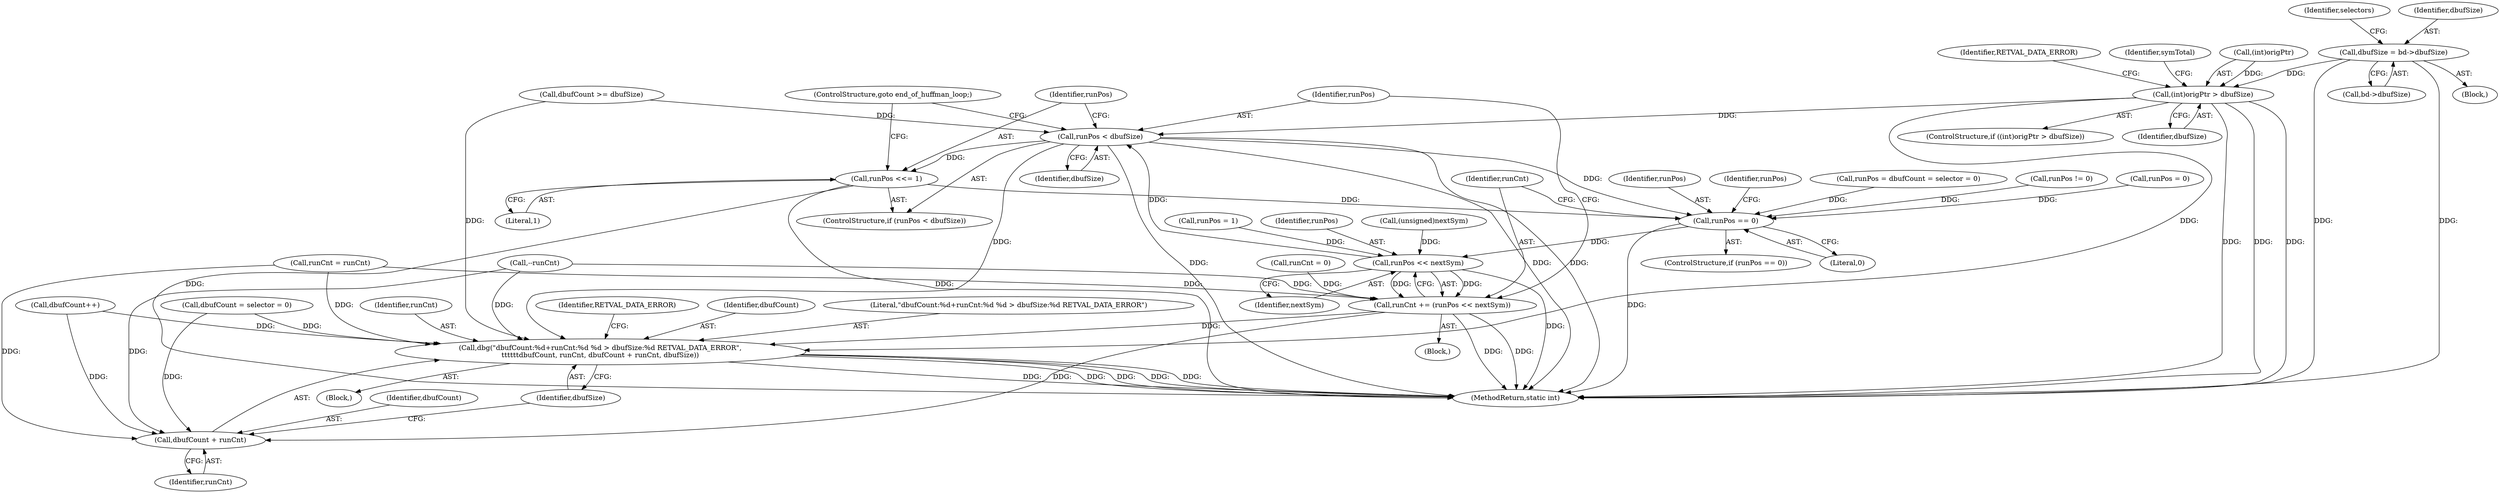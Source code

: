 digraph "0_busybox_0402cb32df015d9372578e3db27db47b33d5c7b0@pointer" {
"1000190" [label="(Call,dbufSize = bd->dbufSize)"];
"1000259" [label="(Call,(int)origPtr > dbufSize)"];
"1000939" [label="(Call,runPos < dbufSize)"];
"1000923" [label="(Call,runPos == 0)"];
"1000935" [label="(Call,runPos << nextSym)"];
"1000933" [label="(Call,runCnt += (runPos << nextSym))"];
"1000946" [label="(Call,dbg(\"dbufCount:%d+runCnt:%d %d > dbufSize:%d RETVAL_DATA_ERROR\",\n\t\t\t\t\t\tdbufCount, runCnt, dbufCount + runCnt, dbufSize))"];
"1000950" [label="(Call,dbufCount + runCnt)"];
"1000942" [label="(Call,runPos <<= 1)"];
"1000939" [label="(Call,runPos < dbufSize)"];
"1000175" [label="(Call,runCnt = runCnt)"];
"1000935" [label="(Call,runPos << nextSym)"];
"1000259" [label="(Call,(int)origPtr > dbufSize)"];
"1000922" [label="(ControlStructure,if (runPos == 0))"];
"1000925" [label="(Literal,0)"];
"1000952" [label="(Identifier,runCnt)"];
"1000951" [label="(Identifier,dbufCount)"];
"1000955" [label="(Identifier,RETVAL_DATA_ERROR)"];
"1000993" [label="(Call,--runCnt)"];
"1000948" [label="(Identifier,dbufCount)"];
"1000957" [label="(Call,runPos != 0)"];
"1001173" [label="(MethodReturn,static int)"];
"1000930" [label="(Call,runCnt = 0)"];
"1000923" [label="(Call,runPos == 0)"];
"1000265" [label="(Identifier,RETVAL_DATA_ERROR)"];
"1000267" [label="(Identifier,symTotal)"];
"1000729" [label="(Call,dbufCount = selector = 0)"];
"1000258" [label="(ControlStructure,if ((int)origPtr > dbufSize))"];
"1000946" [label="(Call,dbg(\"dbufCount:%d+runCnt:%d %d > dbufSize:%d RETVAL_DATA_ERROR\",\n\t\t\t\t\t\tdbufCount, runCnt, dbufCount + runCnt, dbufSize))"];
"1000945" [label="(ControlStructure,goto end_of_huffman_loop;)"];
"1000192" [label="(Call,bd->dbufSize)"];
"1000936" [label="(Identifier,runPos)"];
"1000260" [label="(Call,(int)origPtr)"];
"1000934" [label="(Identifier,runCnt)"];
"1000937" [label="(Identifier,nextSym)"];
"1000953" [label="(Identifier,dbufSize)"];
"1000940" [label="(Identifier,runPos)"];
"1001024" [label="(Call,dbufCount >= dbufSize)"];
"1000947" [label="(Literal,\"dbufCount:%d+runCnt:%d %d > dbufSize:%d RETVAL_DATA_ERROR\")"];
"1001004" [label="(Call,runPos = 0)"];
"1000950" [label="(Call,dbufCount + runCnt)"];
"1000942" [label="(Call,runPos <<= 1)"];
"1001051" [label="(Call,dbufCount++)"];
"1000933" [label="(Call,runCnt += (runPos << nextSym))"];
"1000196" [label="(Identifier,selectors)"];
"1000917" [label="(Call,(unsigned)nextSym)"];
"1000263" [label="(Identifier,dbufSize)"];
"1000927" [label="(Call,runPos = 1)"];
"1000924" [label="(Identifier,runPos)"];
"1000941" [label="(Identifier,dbufSize)"];
"1000928" [label="(Identifier,runPos)"];
"1000191" [label="(Identifier,dbufSize)"];
"1000943" [label="(Identifier,runPos)"];
"1000949" [label="(Identifier,runCnt)"];
"1000944" [label="(Literal,1)"];
"1000727" [label="(Call,runPos = dbufCount = selector = 0)"];
"1000159" [label="(Block,)"];
"1000735" [label="(Block,)"];
"1000938" [label="(ControlStructure,if (runPos < dbufSize))"];
"1000190" [label="(Call,dbufSize = bd->dbufSize)"];
"1000921" [label="(Block,)"];
"1000190" -> "1000159"  [label="AST: "];
"1000190" -> "1000192"  [label="CFG: "];
"1000191" -> "1000190"  [label="AST: "];
"1000192" -> "1000190"  [label="AST: "];
"1000196" -> "1000190"  [label="CFG: "];
"1000190" -> "1001173"  [label="DDG: "];
"1000190" -> "1001173"  [label="DDG: "];
"1000190" -> "1000259"  [label="DDG: "];
"1000259" -> "1000258"  [label="AST: "];
"1000259" -> "1000263"  [label="CFG: "];
"1000260" -> "1000259"  [label="AST: "];
"1000263" -> "1000259"  [label="AST: "];
"1000265" -> "1000259"  [label="CFG: "];
"1000267" -> "1000259"  [label="CFG: "];
"1000259" -> "1001173"  [label="DDG: "];
"1000259" -> "1001173"  [label="DDG: "];
"1000259" -> "1001173"  [label="DDG: "];
"1000260" -> "1000259"  [label="DDG: "];
"1000259" -> "1000939"  [label="DDG: "];
"1000259" -> "1000946"  [label="DDG: "];
"1000939" -> "1000938"  [label="AST: "];
"1000939" -> "1000941"  [label="CFG: "];
"1000940" -> "1000939"  [label="AST: "];
"1000941" -> "1000939"  [label="AST: "];
"1000943" -> "1000939"  [label="CFG: "];
"1000945" -> "1000939"  [label="CFG: "];
"1000939" -> "1001173"  [label="DDG: "];
"1000939" -> "1001173"  [label="DDG: "];
"1000939" -> "1001173"  [label="DDG: "];
"1000939" -> "1000923"  [label="DDG: "];
"1000935" -> "1000939"  [label="DDG: "];
"1001024" -> "1000939"  [label="DDG: "];
"1000939" -> "1000942"  [label="DDG: "];
"1000939" -> "1000946"  [label="DDG: "];
"1000923" -> "1000922"  [label="AST: "];
"1000923" -> "1000925"  [label="CFG: "];
"1000924" -> "1000923"  [label="AST: "];
"1000925" -> "1000923"  [label="AST: "];
"1000928" -> "1000923"  [label="CFG: "];
"1000934" -> "1000923"  [label="CFG: "];
"1000923" -> "1001173"  [label="DDG: "];
"1000942" -> "1000923"  [label="DDG: "];
"1001004" -> "1000923"  [label="DDG: "];
"1000727" -> "1000923"  [label="DDG: "];
"1000957" -> "1000923"  [label="DDG: "];
"1000923" -> "1000935"  [label="DDG: "];
"1000935" -> "1000933"  [label="AST: "];
"1000935" -> "1000937"  [label="CFG: "];
"1000936" -> "1000935"  [label="AST: "];
"1000937" -> "1000935"  [label="AST: "];
"1000933" -> "1000935"  [label="CFG: "];
"1000935" -> "1001173"  [label="DDG: "];
"1000935" -> "1000933"  [label="DDG: "];
"1000935" -> "1000933"  [label="DDG: "];
"1000927" -> "1000935"  [label="DDG: "];
"1000917" -> "1000935"  [label="DDG: "];
"1000933" -> "1000921"  [label="AST: "];
"1000934" -> "1000933"  [label="AST: "];
"1000940" -> "1000933"  [label="CFG: "];
"1000933" -> "1001173"  [label="DDG: "];
"1000933" -> "1001173"  [label="DDG: "];
"1000175" -> "1000933"  [label="DDG: "];
"1000993" -> "1000933"  [label="DDG: "];
"1000930" -> "1000933"  [label="DDG: "];
"1000933" -> "1000946"  [label="DDG: "];
"1000933" -> "1000950"  [label="DDG: "];
"1000946" -> "1000735"  [label="AST: "];
"1000946" -> "1000953"  [label="CFG: "];
"1000947" -> "1000946"  [label="AST: "];
"1000948" -> "1000946"  [label="AST: "];
"1000949" -> "1000946"  [label="AST: "];
"1000950" -> "1000946"  [label="AST: "];
"1000953" -> "1000946"  [label="AST: "];
"1000955" -> "1000946"  [label="CFG: "];
"1000946" -> "1001173"  [label="DDG: "];
"1000946" -> "1001173"  [label="DDG: "];
"1000946" -> "1001173"  [label="DDG: "];
"1000946" -> "1001173"  [label="DDG: "];
"1000946" -> "1001173"  [label="DDG: "];
"1000729" -> "1000946"  [label="DDG: "];
"1001051" -> "1000946"  [label="DDG: "];
"1000175" -> "1000946"  [label="DDG: "];
"1000993" -> "1000946"  [label="DDG: "];
"1001024" -> "1000946"  [label="DDG: "];
"1000950" -> "1000952"  [label="CFG: "];
"1000951" -> "1000950"  [label="AST: "];
"1000952" -> "1000950"  [label="AST: "];
"1000953" -> "1000950"  [label="CFG: "];
"1000729" -> "1000950"  [label="DDG: "];
"1001051" -> "1000950"  [label="DDG: "];
"1000175" -> "1000950"  [label="DDG: "];
"1000993" -> "1000950"  [label="DDG: "];
"1000942" -> "1000938"  [label="AST: "];
"1000942" -> "1000944"  [label="CFG: "];
"1000943" -> "1000942"  [label="AST: "];
"1000944" -> "1000942"  [label="AST: "];
"1000945" -> "1000942"  [label="CFG: "];
"1000942" -> "1001173"  [label="DDG: "];
"1000942" -> "1001173"  [label="DDG: "];
}
